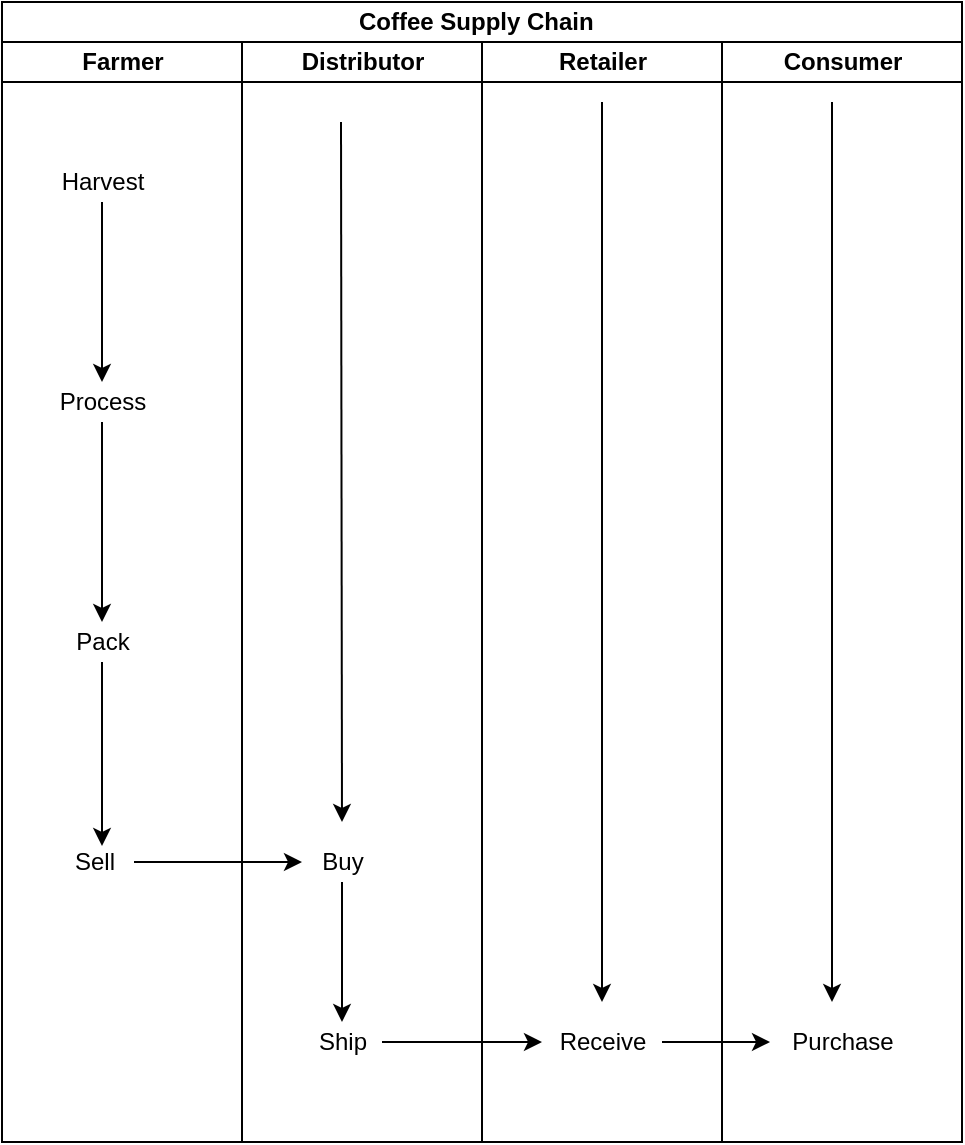 <mxfile version="13.8.3" type="device"><diagram id="udYCQqWDqSXdquraTrpr" name="Page-1"><mxGraphModel dx="1137" dy="1610" grid="1" gridSize="10" guides="1" tooltips="1" connect="1" arrows="1" fold="1" page="1" pageScale="1" pageWidth="850" pageHeight="1100" math="0" shadow="0"><root><mxCell id="0"/><mxCell id="1" parent="0"/><mxCell id="PVDh4yNjAMKFhzwSpeLq-1" value="Coffee Supply Chain&amp;nbsp;&amp;nbsp;" style="swimlane;html=1;childLayout=stackLayout;resizeParent=1;resizeParentMax=0;startSize=20;" parent="1" vertex="1"><mxGeometry x="30" y="120" width="480" height="570" as="geometry"/></mxCell><mxCell id="PVDh4yNjAMKFhzwSpeLq-2" value="Farmer" style="swimlane;html=1;startSize=20;" parent="PVDh4yNjAMKFhzwSpeLq-1" vertex="1"><mxGeometry y="20" width="120" height="550" as="geometry"/></mxCell><mxCell id="PVDh4yNjAMKFhzwSpeLq-29" style="edgeStyle=orthogonalEdgeStyle;rounded=0;orthogonalLoop=1;jettySize=auto;html=1;" parent="PVDh4yNjAMKFhzwSpeLq-2" source="PVDh4yNjAMKFhzwSpeLq-19" target="PVDh4yNjAMKFhzwSpeLq-20" edge="1"><mxGeometry relative="1" as="geometry"/></mxCell><mxCell id="PVDh4yNjAMKFhzwSpeLq-19" value="Harvest" style="text;html=1;align=center;verticalAlign=middle;resizable=0;points=[];autosize=1;" parent="PVDh4yNjAMKFhzwSpeLq-2" vertex="1"><mxGeometry x="20" y="60" width="60" height="20" as="geometry"/></mxCell><mxCell id="PVDh4yNjAMKFhzwSpeLq-20" value="Process" style="text;html=1;align=center;verticalAlign=middle;resizable=0;points=[];autosize=1;" parent="PVDh4yNjAMKFhzwSpeLq-2" vertex="1"><mxGeometry x="20" y="170" width="60" height="20" as="geometry"/></mxCell><mxCell id="PVDh4yNjAMKFhzwSpeLq-22" value="Sell" style="text;html=1;align=center;verticalAlign=middle;resizable=0;points=[];autosize=1;" parent="PVDh4yNjAMKFhzwSpeLq-2" vertex="1"><mxGeometry x="26" y="400" width="40" height="20" as="geometry"/></mxCell><mxCell id="PVDh4yNjAMKFhzwSpeLq-21" value="Pack" style="text;html=1;align=center;verticalAlign=middle;resizable=0;points=[];autosize=1;" parent="PVDh4yNjAMKFhzwSpeLq-2" vertex="1"><mxGeometry x="30" y="290" width="40" height="20" as="geometry"/></mxCell><mxCell id="PVDh4yNjAMKFhzwSpeLq-27" style="edgeStyle=orthogonalEdgeStyle;rounded=0;orthogonalLoop=1;jettySize=auto;html=1;entryX=0.6;entryY=0.1;entryDx=0;entryDy=0;entryPerimeter=0;" parent="PVDh4yNjAMKFhzwSpeLq-2" source="PVDh4yNjAMKFhzwSpeLq-21" target="PVDh4yNjAMKFhzwSpeLq-22" edge="1"><mxGeometry relative="1" as="geometry"/></mxCell><mxCell id="PVDh4yNjAMKFhzwSpeLq-30" style="edgeStyle=orthogonalEdgeStyle;rounded=0;orthogonalLoop=1;jettySize=auto;html=1;" parent="PVDh4yNjAMKFhzwSpeLq-2" source="PVDh4yNjAMKFhzwSpeLq-20" target="PVDh4yNjAMKFhzwSpeLq-21" edge="1"><mxGeometry relative="1" as="geometry"/></mxCell><mxCell id="PVDh4yNjAMKFhzwSpeLq-3" value="Distributor" style="swimlane;html=1;startSize=20;" parent="PVDh4yNjAMKFhzwSpeLq-1" vertex="1"><mxGeometry x="120" y="20" width="120" height="550" as="geometry"/></mxCell><mxCell id="PVDh4yNjAMKFhzwSpeLq-24" value="Ship" style="text;html=1;align=center;verticalAlign=middle;resizable=0;points=[];autosize=1;" parent="PVDh4yNjAMKFhzwSpeLq-3" vertex="1"><mxGeometry x="30" y="490" width="40" height="20" as="geometry"/></mxCell><mxCell id="PVDh4yNjAMKFhzwSpeLq-32" style="edgeStyle=orthogonalEdgeStyle;rounded=0;orthogonalLoop=1;jettySize=auto;html=1;" parent="PVDh4yNjAMKFhzwSpeLq-3" source="PVDh4yNjAMKFhzwSpeLq-23" target="PVDh4yNjAMKFhzwSpeLq-24" edge="1"><mxGeometry relative="1" as="geometry"/></mxCell><mxCell id="PVDh4yNjAMKFhzwSpeLq-23" value="Buy&lt;br&gt;" style="text;html=1;align=center;verticalAlign=middle;resizable=0;points=[];autosize=1;" parent="PVDh4yNjAMKFhzwSpeLq-3" vertex="1"><mxGeometry x="30" y="400" width="40" height="20" as="geometry"/></mxCell><mxCell id="cwUxn8n06QkW6brEfa-_-2" value="" style="endArrow=classic;html=1;" edge="1" parent="PVDh4yNjAMKFhzwSpeLq-3"><mxGeometry width="50" height="50" relative="1" as="geometry"><mxPoint x="49.5" y="40" as="sourcePoint"/><mxPoint x="50" y="390" as="targetPoint"/></mxGeometry></mxCell><object label="Retailer" d="" id="PVDh4yNjAMKFhzwSpeLq-4"><mxCell style="swimlane;html=1;startSize=20;" parent="PVDh4yNjAMKFhzwSpeLq-1" vertex="1"><mxGeometry x="240" y="20" width="120" height="550" as="geometry"/></mxCell></object><mxCell id="PVDh4yNjAMKFhzwSpeLq-25" value="Receive" style="text;html=1;align=center;verticalAlign=middle;resizable=0;points=[];autosize=1;" parent="PVDh4yNjAMKFhzwSpeLq-4" vertex="1"><mxGeometry x="30" y="490" width="60" height="20" as="geometry"/></mxCell><mxCell id="cwUxn8n06QkW6brEfa-_-1" value="" style="endArrow=classic;html=1;" edge="1" parent="PVDh4yNjAMKFhzwSpeLq-4"><mxGeometry width="50" height="50" relative="1" as="geometry"><mxPoint x="60" y="30" as="sourcePoint"/><mxPoint x="60" y="480" as="targetPoint"/></mxGeometry></mxCell><object label="Consumer" d="" id="PVDh4yNjAMKFhzwSpeLq-18"><mxCell style="swimlane;html=1;startSize=20;" parent="PVDh4yNjAMKFhzwSpeLq-1" vertex="1"><mxGeometry x="360" y="20" width="120" height="550" as="geometry"/></mxCell></object><mxCell id="PVDh4yNjAMKFhzwSpeLq-26" value="Purchase" style="text;html=1;align=center;verticalAlign=middle;resizable=0;points=[];autosize=1;" parent="PVDh4yNjAMKFhzwSpeLq-18" vertex="1"><mxGeometry x="25" y="490" width="70" height="20" as="geometry"/></mxCell><mxCell id="PVDh4yNjAMKFhzwSpeLq-31" style="edgeStyle=orthogonalEdgeStyle;rounded=0;orthogonalLoop=1;jettySize=auto;html=1;" parent="PVDh4yNjAMKFhzwSpeLq-1" source="PVDh4yNjAMKFhzwSpeLq-22" target="PVDh4yNjAMKFhzwSpeLq-23" edge="1"><mxGeometry relative="1" as="geometry"/></mxCell><mxCell id="PVDh4yNjAMKFhzwSpeLq-33" style="edgeStyle=orthogonalEdgeStyle;rounded=0;orthogonalLoop=1;jettySize=auto;html=1;" parent="PVDh4yNjAMKFhzwSpeLq-1" source="PVDh4yNjAMKFhzwSpeLq-24" target="PVDh4yNjAMKFhzwSpeLq-25" edge="1"><mxGeometry relative="1" as="geometry"/></mxCell><mxCell id="cwUxn8n06QkW6brEfa-_-3" style="edgeStyle=orthogonalEdgeStyle;rounded=0;orthogonalLoop=1;jettySize=auto;html=1;entryX=-0.014;entryY=0.5;entryDx=0;entryDy=0;entryPerimeter=0;" edge="1" parent="PVDh4yNjAMKFhzwSpeLq-1" source="PVDh4yNjAMKFhzwSpeLq-25" target="PVDh4yNjAMKFhzwSpeLq-26"><mxGeometry relative="1" as="geometry"/></mxCell><mxCell id="PVDh4yNjAMKFhzwSpeLq-34" value="" style="endArrow=classic;html=1;" parent="1" edge="1"><mxGeometry width="50" height="50" relative="1" as="geometry"><mxPoint x="445" y="170" as="sourcePoint"/><mxPoint x="445" y="620" as="targetPoint"/></mxGeometry></mxCell></root></mxGraphModel></diagram></mxfile>